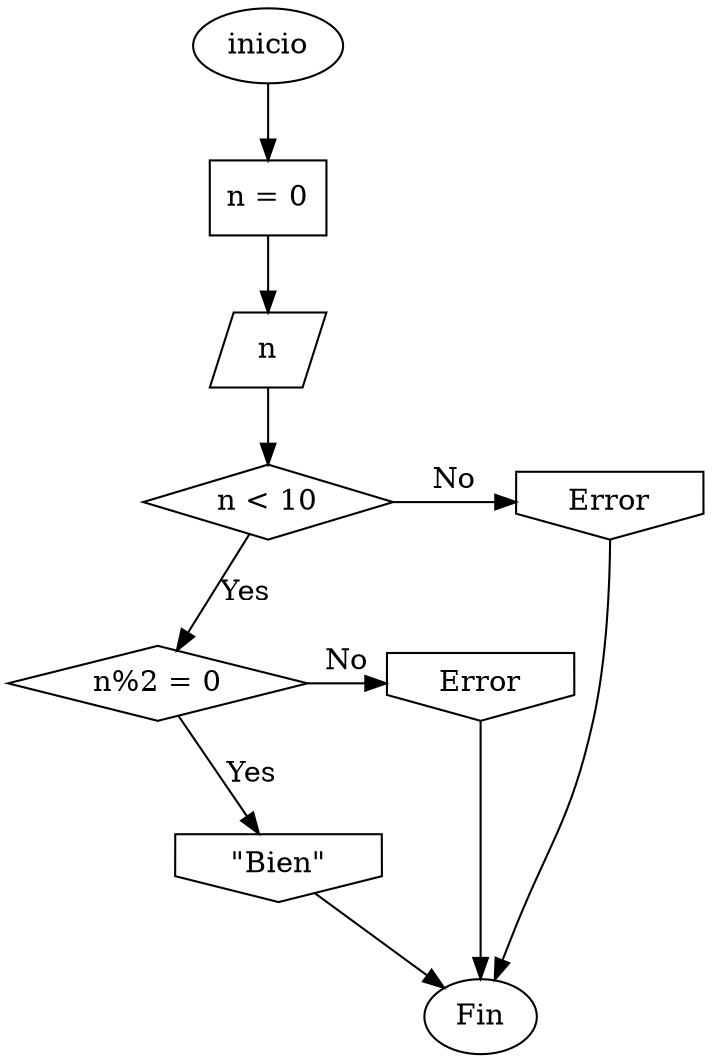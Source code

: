 digraph {
	0 [label=inicio shape=ellipse]
	2 [label="n = 0" shape=box]
	0 -> 2
	4 [label=n shape=parallelogram]
	2 -> 4
	4 -> 6
	6 -> 17 [label=No]
	{
		rank=same
		6 [label="n < 10" shape=diamond]
		17 [label=Error shape=invhouse]
	}
	6 -> 8 [label=Yes]
	8 -> 14 [label=No]
	{
		rank=same
		8 [label="n%2 = 0" shape=diamond]
		14 [label=Error shape=invhouse]
	}
	10 [label="\"Bien\"" shape=invhouse]
	8 -> 10 [label=Yes]
	20 [label=Fin shape=ellipse]
	10 -> 20
	14 -> 20
	17 -> 20
}
